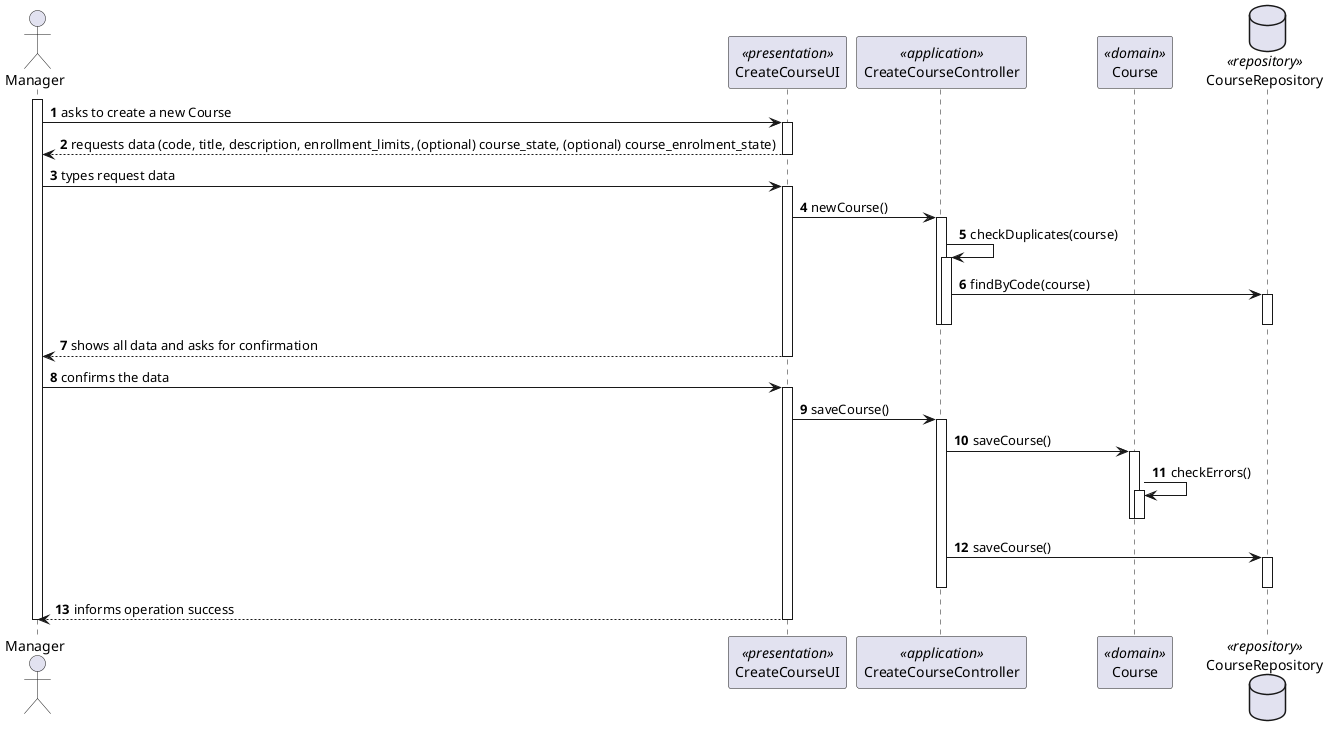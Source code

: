 @startuml US1002_SD
autonumber

actor "Manager" as M
participant "CreateCourseUI" as UI <<presentation>>
participant "CreateCourseController" as CTRL <<application>>
participant "Course" as C <<domain>>

database CourseRepository as REPC <<repository>>

activate M

M -> UI : asks to create a new Course
activate UI

UI --> M : requests data (code, title, description, enrollment_limits, (optional) course_state, (optional) course_enrolment_state)
deactivate UI

M -> UI : types request data
activate UI

UI -> CTRL : newCourse()
activate CTRL

CTRL -> CTRL : checkDuplicates(course)
activate CTRL

CTRL -> REPC : findByCode(course)
activate REPC
deactivate REPC
deactivate CTRL
deactivate CTRL

UI --> M : shows all data and asks for confirmation
deactivate UI

M -> UI : confirms the data
activate UI

UI->CTRL : saveCourse()
activate CTRL

CTRL -> C : saveCourse()
activate C

C-> C : checkErrors()
activate C
deactivate C
deactivate C

CTRL -> REPC : saveCourse()
activate REPC
deactivate REPC

deactivate CTRL
UI--> M : informs operation success
deactivate UI

deactivate M

@enduml
